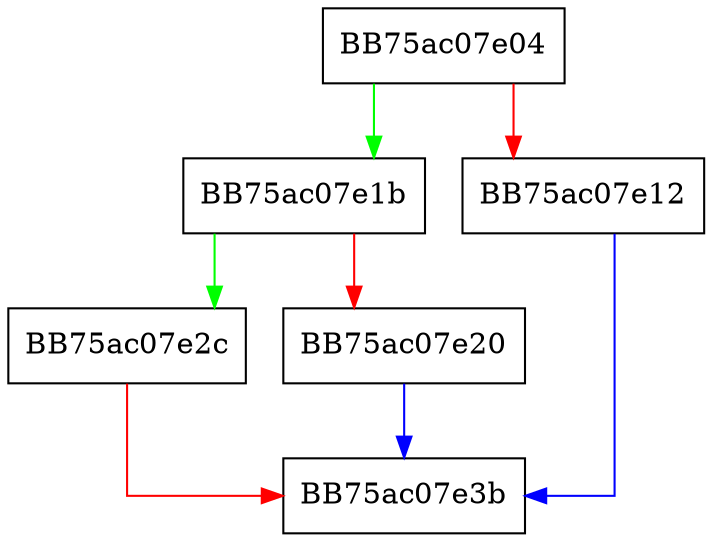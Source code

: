 digraph ZSTD_setRleBlock {
  node [shape="box"];
  graph [splines=ortho];
  BB75ac07e04 -> BB75ac07e1b [color="green"];
  BB75ac07e04 -> BB75ac07e12 [color="red"];
  BB75ac07e12 -> BB75ac07e3b [color="blue"];
  BB75ac07e1b -> BB75ac07e2c [color="green"];
  BB75ac07e1b -> BB75ac07e20 [color="red"];
  BB75ac07e20 -> BB75ac07e3b [color="blue"];
  BB75ac07e2c -> BB75ac07e3b [color="red"];
}